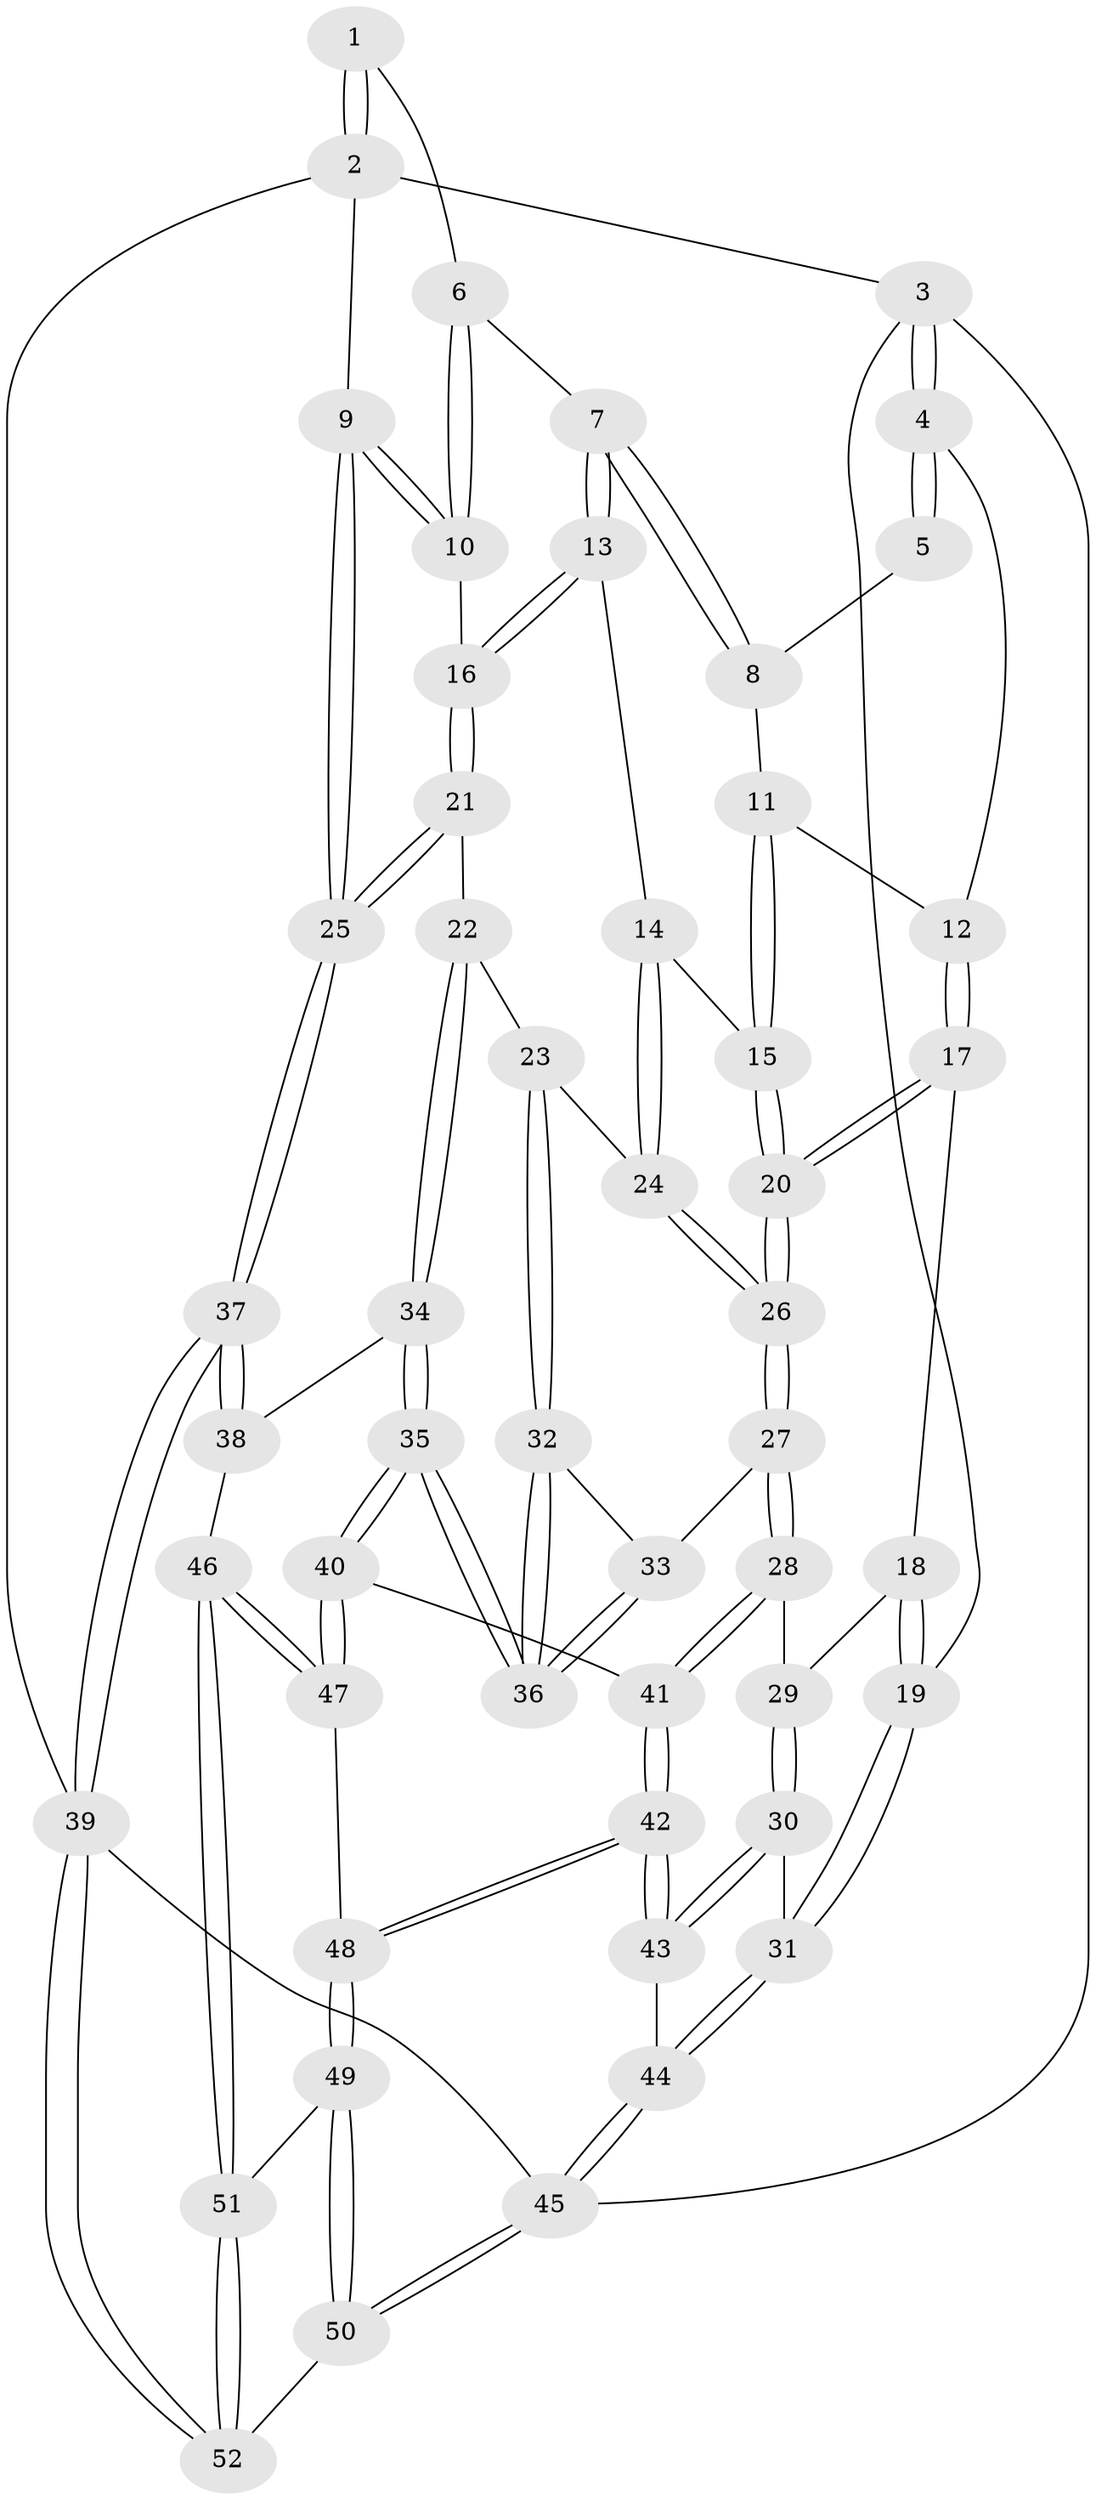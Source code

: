// coarse degree distribution, {2: 0.15384615384615385, 4: 0.15384615384615385, 3: 0.5769230769230769, 5: 0.11538461538461539}
// Generated by graph-tools (version 1.1) at 2025/43/03/06/25 01:43:21]
// undirected, 52 vertices, 127 edges
graph export_dot {
graph [start="1"]
  node [color=gray90,style=filled];
  1 [pos="+0.7942479114619243+0"];
  2 [pos="+1+0"];
  3 [pos="+0+0"];
  4 [pos="+0.128926118183861+0"];
  5 [pos="+0.553857167912872+0"];
  6 [pos="+0.7884835331819768+0"];
  7 [pos="+0.6639112289008113+0.19846605902598555"];
  8 [pos="+0.5763550886792985+0.1768558440903758"];
  9 [pos="+1+0.19230025613884846"];
  10 [pos="+0.8938674174317022+0.2759090258530476"];
  11 [pos="+0.5706010587474425+0.17978447648453807"];
  12 [pos="+0.2152167584921416+0.036898555117854184"];
  13 [pos="+0.690839306147622+0.25129717757140513"];
  14 [pos="+0.6574148221922587+0.2954089990675772"];
  15 [pos="+0.4595409776018796+0.33181480576988115"];
  16 [pos="+0.8630326236161132+0.3081490212071105"];
  17 [pos="+0.28596587313845573+0.24758236990079777"];
  18 [pos="+0.15577189114999043+0.4055370900078296"];
  19 [pos="+0+0.43511576514790506"];
  20 [pos="+0.41857606654712+0.36313641674720354"];
  21 [pos="+0.8506121964028983+0.3791317315002378"];
  22 [pos="+0.7930608581794366+0.4626233947793827"];
  23 [pos="+0.7363336335041037+0.46854247843833496"];
  24 [pos="+0.6510192471825051+0.41996427784953"];
  25 [pos="+1+0.6304429168973706"];
  26 [pos="+0.44137147529708+0.4404568175052536"];
  27 [pos="+0.43706818362613836+0.47236888214412187"];
  28 [pos="+0.4205512334703038+0.491524872564838"];
  29 [pos="+0.1858797767656342+0.48821956531993116"];
  30 [pos="+0.16718893376656116+0.5965012887085249"];
  31 [pos="+0+0.45668116141712095"];
  32 [pos="+0.6720703110656556+0.5475525552938734"];
  33 [pos="+0.4624588980522879+0.4950472860744557"];
  34 [pos="+0.8353184410338944+0.5643676729665967"];
  35 [pos="+0.6365681877429459+0.7353869770180735"];
  36 [pos="+0.6360359021879547+0.7332968113346168"];
  37 [pos="+1+0.75600926027124"];
  38 [pos="+0.9138121404431069+0.6296303401363956"];
  39 [pos="+1+1"];
  40 [pos="+0.6357393643860051+0.7525978834671153"];
  41 [pos="+0.3592853012324656+0.6072003541565368"];
  42 [pos="+0.25453584691528786+0.7487079721041581"];
  43 [pos="+0.22479171222748923+0.7173012002563286"];
  44 [pos="+0+0.6194846037938083"];
  45 [pos="+0+1"];
  46 [pos="+0.6600534495660143+0.8063067236122137"];
  47 [pos="+0.6364996814435593+0.7648194045510021"];
  48 [pos="+0.2572044458206432+0.7727473298340058"];
  49 [pos="+0.22308520719032499+0.9011616545420863"];
  50 [pos="+0.09447126116859292+1"];
  51 [pos="+0.6852269897572761+0.8823103966712121"];
  52 [pos="+0.7890023105067064+1"];
  1 -- 2;
  1 -- 2;
  1 -- 6;
  2 -- 3;
  2 -- 9;
  2 -- 39;
  3 -- 4;
  3 -- 4;
  3 -- 19;
  3 -- 45;
  4 -- 5;
  4 -- 5;
  4 -- 12;
  5 -- 8;
  6 -- 7;
  6 -- 10;
  6 -- 10;
  7 -- 8;
  7 -- 8;
  7 -- 13;
  7 -- 13;
  8 -- 11;
  9 -- 10;
  9 -- 10;
  9 -- 25;
  9 -- 25;
  10 -- 16;
  11 -- 12;
  11 -- 15;
  11 -- 15;
  12 -- 17;
  12 -- 17;
  13 -- 14;
  13 -- 16;
  13 -- 16;
  14 -- 15;
  14 -- 24;
  14 -- 24;
  15 -- 20;
  15 -- 20;
  16 -- 21;
  16 -- 21;
  17 -- 18;
  17 -- 20;
  17 -- 20;
  18 -- 19;
  18 -- 19;
  18 -- 29;
  19 -- 31;
  19 -- 31;
  20 -- 26;
  20 -- 26;
  21 -- 22;
  21 -- 25;
  21 -- 25;
  22 -- 23;
  22 -- 34;
  22 -- 34;
  23 -- 24;
  23 -- 32;
  23 -- 32;
  24 -- 26;
  24 -- 26;
  25 -- 37;
  25 -- 37;
  26 -- 27;
  26 -- 27;
  27 -- 28;
  27 -- 28;
  27 -- 33;
  28 -- 29;
  28 -- 41;
  28 -- 41;
  29 -- 30;
  29 -- 30;
  30 -- 31;
  30 -- 43;
  30 -- 43;
  31 -- 44;
  31 -- 44;
  32 -- 33;
  32 -- 36;
  32 -- 36;
  33 -- 36;
  33 -- 36;
  34 -- 35;
  34 -- 35;
  34 -- 38;
  35 -- 36;
  35 -- 36;
  35 -- 40;
  35 -- 40;
  37 -- 38;
  37 -- 38;
  37 -- 39;
  37 -- 39;
  38 -- 46;
  39 -- 52;
  39 -- 52;
  39 -- 45;
  40 -- 41;
  40 -- 47;
  40 -- 47;
  41 -- 42;
  41 -- 42;
  42 -- 43;
  42 -- 43;
  42 -- 48;
  42 -- 48;
  43 -- 44;
  44 -- 45;
  44 -- 45;
  45 -- 50;
  45 -- 50;
  46 -- 47;
  46 -- 47;
  46 -- 51;
  46 -- 51;
  47 -- 48;
  48 -- 49;
  48 -- 49;
  49 -- 50;
  49 -- 50;
  49 -- 51;
  50 -- 52;
  51 -- 52;
  51 -- 52;
}
